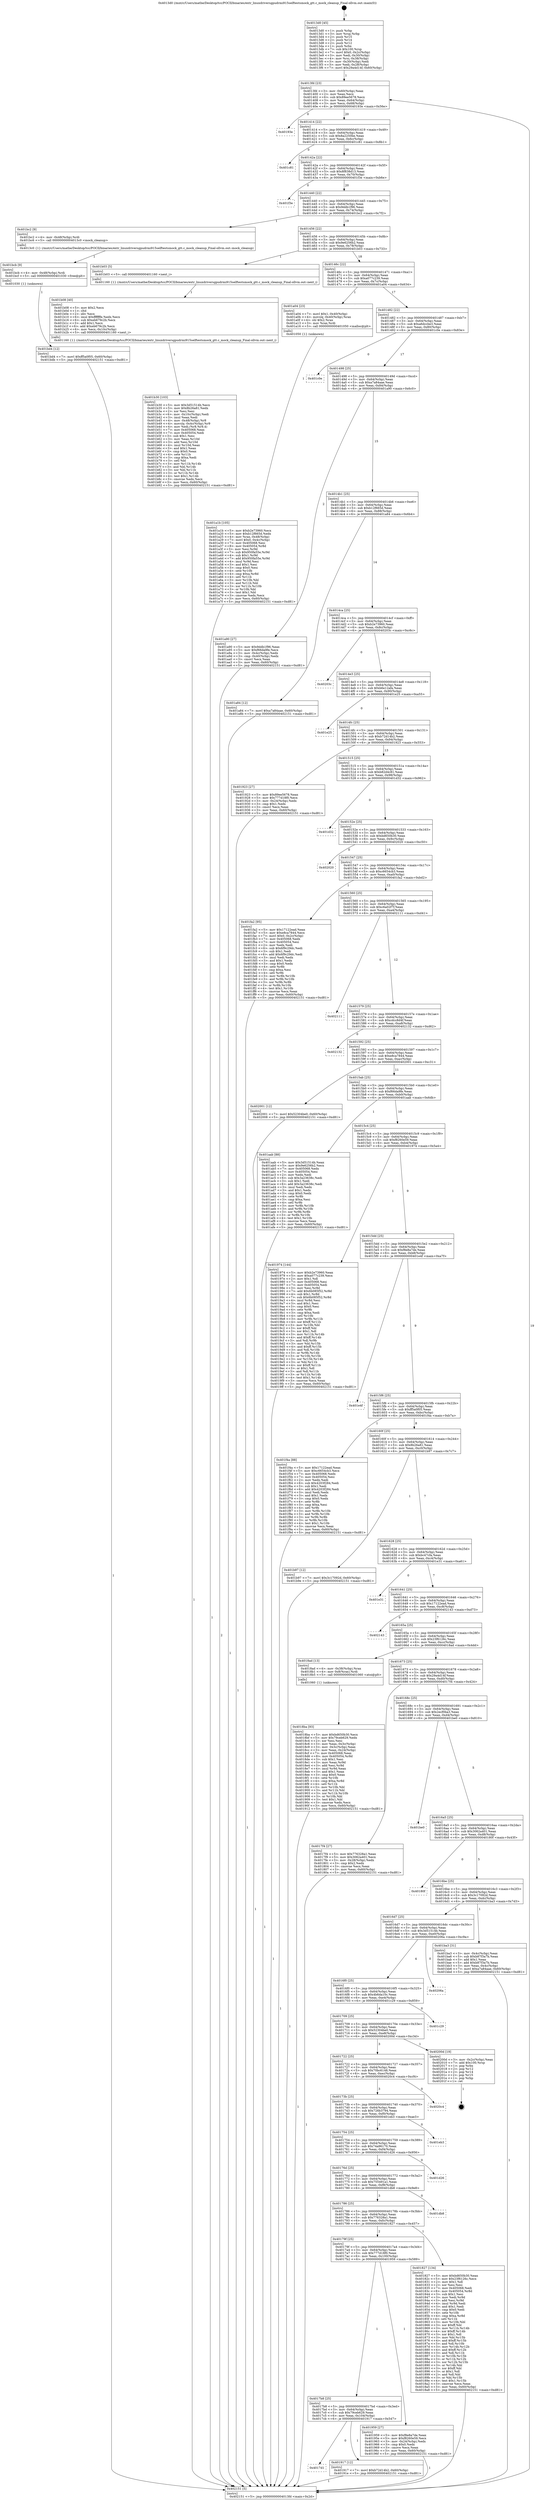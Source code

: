 digraph "0x4013d0" {
  label = "0x4013d0 (/mnt/c/Users/mathe/Desktop/tcc/POCII/binaries/extr_linuxdriversgpudrmi915selftestsmock_gtt.c_mock_cleanup_Final-ollvm.out::main(0))"
  labelloc = "t"
  node[shape=record]

  Entry [label="",width=0.3,height=0.3,shape=circle,fillcolor=black,style=filled]
  "0x4013fd" [label="{
     0x4013fd [23]\l
     | [instrs]\l
     &nbsp;&nbsp;0x4013fd \<+3\>: mov -0x60(%rbp),%eax\l
     &nbsp;&nbsp;0x401400 \<+2\>: mov %eax,%ecx\l
     &nbsp;&nbsp;0x401402 \<+6\>: sub $0x89ee5678,%ecx\l
     &nbsp;&nbsp;0x401408 \<+3\>: mov %eax,-0x64(%rbp)\l
     &nbsp;&nbsp;0x40140b \<+3\>: mov %ecx,-0x68(%rbp)\l
     &nbsp;&nbsp;0x40140e \<+6\>: je 000000000040193e \<main+0x56e\>\l
  }"]
  "0x40193e" [label="{
     0x40193e\l
  }", style=dashed]
  "0x401414" [label="{
     0x401414 [22]\l
     | [instrs]\l
     &nbsp;&nbsp;0x401414 \<+5\>: jmp 0000000000401419 \<main+0x49\>\l
     &nbsp;&nbsp;0x401419 \<+3\>: mov -0x64(%rbp),%eax\l
     &nbsp;&nbsp;0x40141c \<+5\>: sub $0x8a2250be,%eax\l
     &nbsp;&nbsp;0x401421 \<+3\>: mov %eax,-0x6c(%rbp)\l
     &nbsp;&nbsp;0x401424 \<+6\>: je 0000000000401c81 \<main+0x8b1\>\l
  }"]
  Exit [label="",width=0.3,height=0.3,shape=circle,fillcolor=black,style=filled,peripheries=2]
  "0x401c81" [label="{
     0x401c81\l
  }", style=dashed]
  "0x40142a" [label="{
     0x40142a [22]\l
     | [instrs]\l
     &nbsp;&nbsp;0x40142a \<+5\>: jmp 000000000040142f \<main+0x5f\>\l
     &nbsp;&nbsp;0x40142f \<+3\>: mov -0x64(%rbp),%eax\l
     &nbsp;&nbsp;0x401432 \<+5\>: sub $0x8f838d13,%eax\l
     &nbsp;&nbsp;0x401437 \<+3\>: mov %eax,-0x70(%rbp)\l
     &nbsp;&nbsp;0x40143a \<+6\>: je 0000000000401f3e \<main+0xb6e\>\l
  }"]
  "0x401bd4" [label="{
     0x401bd4 [12]\l
     | [instrs]\l
     &nbsp;&nbsp;0x401bd4 \<+7\>: movl $0xff5a0f05,-0x60(%rbp)\l
     &nbsp;&nbsp;0x401bdb \<+5\>: jmp 0000000000402151 \<main+0xd81\>\l
  }"]
  "0x401f3e" [label="{
     0x401f3e\l
  }", style=dashed]
  "0x401440" [label="{
     0x401440 [22]\l
     | [instrs]\l
     &nbsp;&nbsp;0x401440 \<+5\>: jmp 0000000000401445 \<main+0x75\>\l
     &nbsp;&nbsp;0x401445 \<+3\>: mov -0x64(%rbp),%eax\l
     &nbsp;&nbsp;0x401448 \<+5\>: sub $0x9ddb1f96,%eax\l
     &nbsp;&nbsp;0x40144d \<+3\>: mov %eax,-0x74(%rbp)\l
     &nbsp;&nbsp;0x401450 \<+6\>: je 0000000000401bc2 \<main+0x7f2\>\l
  }"]
  "0x401bcb" [label="{
     0x401bcb [9]\l
     | [instrs]\l
     &nbsp;&nbsp;0x401bcb \<+4\>: mov -0x48(%rbp),%rdi\l
     &nbsp;&nbsp;0x401bcf \<+5\>: call 0000000000401030 \<free@plt\>\l
     | [calls]\l
     &nbsp;&nbsp;0x401030 \{1\} (unknown)\l
  }"]
  "0x401bc2" [label="{
     0x401bc2 [9]\l
     | [instrs]\l
     &nbsp;&nbsp;0x401bc2 \<+4\>: mov -0x48(%rbp),%rdi\l
     &nbsp;&nbsp;0x401bc6 \<+5\>: call 00000000004013c0 \<mock_cleanup\>\l
     | [calls]\l
     &nbsp;&nbsp;0x4013c0 \{1\} (/mnt/c/Users/mathe/Desktop/tcc/POCII/binaries/extr_linuxdriversgpudrmi915selftestsmock_gtt.c_mock_cleanup_Final-ollvm.out::mock_cleanup)\l
  }"]
  "0x401456" [label="{
     0x401456 [22]\l
     | [instrs]\l
     &nbsp;&nbsp;0x401456 \<+5\>: jmp 000000000040145b \<main+0x8b\>\l
     &nbsp;&nbsp;0x40145b \<+3\>: mov -0x64(%rbp),%eax\l
     &nbsp;&nbsp;0x40145e \<+5\>: sub $0x9e6256b2,%eax\l
     &nbsp;&nbsp;0x401463 \<+3\>: mov %eax,-0x78(%rbp)\l
     &nbsp;&nbsp;0x401466 \<+6\>: je 0000000000401b03 \<main+0x733\>\l
  }"]
  "0x401b30" [label="{
     0x401b30 [103]\l
     | [instrs]\l
     &nbsp;&nbsp;0x401b30 \<+5\>: mov $0x3d51514b,%ecx\l
     &nbsp;&nbsp;0x401b35 \<+5\>: mov $0x8b26a81,%edx\l
     &nbsp;&nbsp;0x401b3a \<+2\>: xor %esi,%esi\l
     &nbsp;&nbsp;0x401b3c \<+6\>: mov -0x10c(%rbp),%edi\l
     &nbsp;&nbsp;0x401b42 \<+3\>: imul %eax,%edi\l
     &nbsp;&nbsp;0x401b45 \<+4\>: mov -0x48(%rbp),%r8\l
     &nbsp;&nbsp;0x401b49 \<+4\>: movslq -0x4c(%rbp),%r9\l
     &nbsp;&nbsp;0x401b4d \<+4\>: mov %edi,(%r8,%r9,4)\l
     &nbsp;&nbsp;0x401b51 \<+7\>: mov 0x405068,%eax\l
     &nbsp;&nbsp;0x401b58 \<+7\>: mov 0x405054,%edi\l
     &nbsp;&nbsp;0x401b5f \<+3\>: sub $0x1,%esi\l
     &nbsp;&nbsp;0x401b62 \<+3\>: mov %eax,%r10d\l
     &nbsp;&nbsp;0x401b65 \<+3\>: add %esi,%r10d\l
     &nbsp;&nbsp;0x401b68 \<+4\>: imul %r10d,%eax\l
     &nbsp;&nbsp;0x401b6c \<+3\>: and $0x1,%eax\l
     &nbsp;&nbsp;0x401b6f \<+3\>: cmp $0x0,%eax\l
     &nbsp;&nbsp;0x401b72 \<+4\>: sete %r11b\l
     &nbsp;&nbsp;0x401b76 \<+3\>: cmp $0xa,%edi\l
     &nbsp;&nbsp;0x401b79 \<+3\>: setl %bl\l
     &nbsp;&nbsp;0x401b7c \<+3\>: mov %r11b,%r14b\l
     &nbsp;&nbsp;0x401b7f \<+3\>: and %bl,%r14b\l
     &nbsp;&nbsp;0x401b82 \<+3\>: xor %bl,%r11b\l
     &nbsp;&nbsp;0x401b85 \<+3\>: or %r11b,%r14b\l
     &nbsp;&nbsp;0x401b88 \<+4\>: test $0x1,%r14b\l
     &nbsp;&nbsp;0x401b8c \<+3\>: cmovne %edx,%ecx\l
     &nbsp;&nbsp;0x401b8f \<+3\>: mov %ecx,-0x60(%rbp)\l
     &nbsp;&nbsp;0x401b92 \<+5\>: jmp 0000000000402151 \<main+0xd81\>\l
  }"]
  "0x401b03" [label="{
     0x401b03 [5]\l
     | [instrs]\l
     &nbsp;&nbsp;0x401b03 \<+5\>: call 0000000000401160 \<next_i\>\l
     | [calls]\l
     &nbsp;&nbsp;0x401160 \{1\} (/mnt/c/Users/mathe/Desktop/tcc/POCII/binaries/extr_linuxdriversgpudrmi915selftestsmock_gtt.c_mock_cleanup_Final-ollvm.out::next_i)\l
  }"]
  "0x40146c" [label="{
     0x40146c [22]\l
     | [instrs]\l
     &nbsp;&nbsp;0x40146c \<+5\>: jmp 0000000000401471 \<main+0xa1\>\l
     &nbsp;&nbsp;0x401471 \<+3\>: mov -0x64(%rbp),%eax\l
     &nbsp;&nbsp;0x401474 \<+5\>: sub $0xa077c239,%eax\l
     &nbsp;&nbsp;0x401479 \<+3\>: mov %eax,-0x7c(%rbp)\l
     &nbsp;&nbsp;0x40147c \<+6\>: je 0000000000401a04 \<main+0x634\>\l
  }"]
  "0x401b08" [label="{
     0x401b08 [40]\l
     | [instrs]\l
     &nbsp;&nbsp;0x401b08 \<+5\>: mov $0x2,%ecx\l
     &nbsp;&nbsp;0x401b0d \<+1\>: cltd\l
     &nbsp;&nbsp;0x401b0e \<+2\>: idiv %ecx\l
     &nbsp;&nbsp;0x401b10 \<+6\>: imul $0xfffffffe,%edx,%ecx\l
     &nbsp;&nbsp;0x401b16 \<+6\>: sub $0xeb679c2b,%ecx\l
     &nbsp;&nbsp;0x401b1c \<+3\>: add $0x1,%ecx\l
     &nbsp;&nbsp;0x401b1f \<+6\>: add $0xeb679c2b,%ecx\l
     &nbsp;&nbsp;0x401b25 \<+6\>: mov %ecx,-0x10c(%rbp)\l
     &nbsp;&nbsp;0x401b2b \<+5\>: call 0000000000401160 \<next_i\>\l
     | [calls]\l
     &nbsp;&nbsp;0x401160 \{1\} (/mnt/c/Users/mathe/Desktop/tcc/POCII/binaries/extr_linuxdriversgpudrmi915selftestsmock_gtt.c_mock_cleanup_Final-ollvm.out::next_i)\l
  }"]
  "0x401a04" [label="{
     0x401a04 [23]\l
     | [instrs]\l
     &nbsp;&nbsp;0x401a04 \<+7\>: movl $0x1,-0x40(%rbp)\l
     &nbsp;&nbsp;0x401a0b \<+4\>: movslq -0x40(%rbp),%rax\l
     &nbsp;&nbsp;0x401a0f \<+4\>: shl $0x2,%rax\l
     &nbsp;&nbsp;0x401a13 \<+3\>: mov %rax,%rdi\l
     &nbsp;&nbsp;0x401a16 \<+5\>: call 0000000000401050 \<malloc@plt\>\l
     | [calls]\l
     &nbsp;&nbsp;0x401050 \{1\} (unknown)\l
  }"]
  "0x401482" [label="{
     0x401482 [22]\l
     | [instrs]\l
     &nbsp;&nbsp;0x401482 \<+5\>: jmp 0000000000401487 \<main+0xb7\>\l
     &nbsp;&nbsp;0x401487 \<+3\>: mov -0x64(%rbp),%eax\l
     &nbsp;&nbsp;0x40148a \<+5\>: sub $0xa6dccbe3,%eax\l
     &nbsp;&nbsp;0x40148f \<+3\>: mov %eax,-0x80(%rbp)\l
     &nbsp;&nbsp;0x401492 \<+6\>: je 0000000000401c0e \<main+0x83e\>\l
  }"]
  "0x401a1b" [label="{
     0x401a1b [105]\l
     | [instrs]\l
     &nbsp;&nbsp;0x401a1b \<+5\>: mov $0xb2e73960,%ecx\l
     &nbsp;&nbsp;0x401a20 \<+5\>: mov $0xb12f665d,%edx\l
     &nbsp;&nbsp;0x401a25 \<+4\>: mov %rax,-0x48(%rbp)\l
     &nbsp;&nbsp;0x401a29 \<+7\>: movl $0x0,-0x4c(%rbp)\l
     &nbsp;&nbsp;0x401a30 \<+7\>: mov 0x405068,%esi\l
     &nbsp;&nbsp;0x401a37 \<+8\>: mov 0x405054,%r8d\l
     &nbsp;&nbsp;0x401a3f \<+3\>: mov %esi,%r9d\l
     &nbsp;&nbsp;0x401a42 \<+7\>: sub $0x950fa55e,%r9d\l
     &nbsp;&nbsp;0x401a49 \<+4\>: sub $0x1,%r9d\l
     &nbsp;&nbsp;0x401a4d \<+7\>: add $0x950fa55e,%r9d\l
     &nbsp;&nbsp;0x401a54 \<+4\>: imul %r9d,%esi\l
     &nbsp;&nbsp;0x401a58 \<+3\>: and $0x1,%esi\l
     &nbsp;&nbsp;0x401a5b \<+3\>: cmp $0x0,%esi\l
     &nbsp;&nbsp;0x401a5e \<+4\>: sete %r10b\l
     &nbsp;&nbsp;0x401a62 \<+4\>: cmp $0xa,%r8d\l
     &nbsp;&nbsp;0x401a66 \<+4\>: setl %r11b\l
     &nbsp;&nbsp;0x401a6a \<+3\>: mov %r10b,%bl\l
     &nbsp;&nbsp;0x401a6d \<+3\>: and %r11b,%bl\l
     &nbsp;&nbsp;0x401a70 \<+3\>: xor %r11b,%r10b\l
     &nbsp;&nbsp;0x401a73 \<+3\>: or %r10b,%bl\l
     &nbsp;&nbsp;0x401a76 \<+3\>: test $0x1,%bl\l
     &nbsp;&nbsp;0x401a79 \<+3\>: cmovne %edx,%ecx\l
     &nbsp;&nbsp;0x401a7c \<+3\>: mov %ecx,-0x60(%rbp)\l
     &nbsp;&nbsp;0x401a7f \<+5\>: jmp 0000000000402151 \<main+0xd81\>\l
  }"]
  "0x401c0e" [label="{
     0x401c0e\l
  }", style=dashed]
  "0x401498" [label="{
     0x401498 [25]\l
     | [instrs]\l
     &nbsp;&nbsp;0x401498 \<+5\>: jmp 000000000040149d \<main+0xcd\>\l
     &nbsp;&nbsp;0x40149d \<+3\>: mov -0x64(%rbp),%eax\l
     &nbsp;&nbsp;0x4014a0 \<+5\>: sub $0xa7a84aae,%eax\l
     &nbsp;&nbsp;0x4014a5 \<+6\>: mov %eax,-0x84(%rbp)\l
     &nbsp;&nbsp;0x4014ab \<+6\>: je 0000000000401a90 \<main+0x6c0\>\l
  }"]
  "0x4017d1" [label="{
     0x4017d1\l
  }", style=dashed]
  "0x401a90" [label="{
     0x401a90 [27]\l
     | [instrs]\l
     &nbsp;&nbsp;0x401a90 \<+5\>: mov $0x9ddb1f96,%eax\l
     &nbsp;&nbsp;0x401a95 \<+5\>: mov $0xf66da9fe,%ecx\l
     &nbsp;&nbsp;0x401a9a \<+3\>: mov -0x4c(%rbp),%edx\l
     &nbsp;&nbsp;0x401a9d \<+3\>: cmp -0x40(%rbp),%edx\l
     &nbsp;&nbsp;0x401aa0 \<+3\>: cmovl %ecx,%eax\l
     &nbsp;&nbsp;0x401aa3 \<+3\>: mov %eax,-0x60(%rbp)\l
     &nbsp;&nbsp;0x401aa6 \<+5\>: jmp 0000000000402151 \<main+0xd81\>\l
  }"]
  "0x4014b1" [label="{
     0x4014b1 [25]\l
     | [instrs]\l
     &nbsp;&nbsp;0x4014b1 \<+5\>: jmp 00000000004014b6 \<main+0xe6\>\l
     &nbsp;&nbsp;0x4014b6 \<+3\>: mov -0x64(%rbp),%eax\l
     &nbsp;&nbsp;0x4014b9 \<+5\>: sub $0xb12f665d,%eax\l
     &nbsp;&nbsp;0x4014be \<+6\>: mov %eax,-0x88(%rbp)\l
     &nbsp;&nbsp;0x4014c4 \<+6\>: je 0000000000401a84 \<main+0x6b4\>\l
  }"]
  "0x401917" [label="{
     0x401917 [12]\l
     | [instrs]\l
     &nbsp;&nbsp;0x401917 \<+7\>: movl $0xb72d14b2,-0x60(%rbp)\l
     &nbsp;&nbsp;0x40191e \<+5\>: jmp 0000000000402151 \<main+0xd81\>\l
  }"]
  "0x401a84" [label="{
     0x401a84 [12]\l
     | [instrs]\l
     &nbsp;&nbsp;0x401a84 \<+7\>: movl $0xa7a84aae,-0x60(%rbp)\l
     &nbsp;&nbsp;0x401a8b \<+5\>: jmp 0000000000402151 \<main+0xd81\>\l
  }"]
  "0x4014ca" [label="{
     0x4014ca [25]\l
     | [instrs]\l
     &nbsp;&nbsp;0x4014ca \<+5\>: jmp 00000000004014cf \<main+0xff\>\l
     &nbsp;&nbsp;0x4014cf \<+3\>: mov -0x64(%rbp),%eax\l
     &nbsp;&nbsp;0x4014d2 \<+5\>: sub $0xb2e73960,%eax\l
     &nbsp;&nbsp;0x4014d7 \<+6\>: mov %eax,-0x8c(%rbp)\l
     &nbsp;&nbsp;0x4014dd \<+6\>: je 000000000040203c \<main+0xc6c\>\l
  }"]
  "0x4017b8" [label="{
     0x4017b8 [25]\l
     | [instrs]\l
     &nbsp;&nbsp;0x4017b8 \<+5\>: jmp 00000000004017bd \<main+0x3ed\>\l
     &nbsp;&nbsp;0x4017bd \<+3\>: mov -0x64(%rbp),%eax\l
     &nbsp;&nbsp;0x4017c0 \<+5\>: sub $0x79ceb629,%eax\l
     &nbsp;&nbsp;0x4017c5 \<+6\>: mov %eax,-0x104(%rbp)\l
     &nbsp;&nbsp;0x4017cb \<+6\>: je 0000000000401917 \<main+0x547\>\l
  }"]
  "0x40203c" [label="{
     0x40203c\l
  }", style=dashed]
  "0x4014e3" [label="{
     0x4014e3 [25]\l
     | [instrs]\l
     &nbsp;&nbsp;0x4014e3 \<+5\>: jmp 00000000004014e8 \<main+0x118\>\l
     &nbsp;&nbsp;0x4014e8 \<+3\>: mov -0x64(%rbp),%eax\l
     &nbsp;&nbsp;0x4014eb \<+5\>: sub $0xb6e12afa,%eax\l
     &nbsp;&nbsp;0x4014f0 \<+6\>: mov %eax,-0x90(%rbp)\l
     &nbsp;&nbsp;0x4014f6 \<+6\>: je 0000000000401e25 \<main+0xa55\>\l
  }"]
  "0x401959" [label="{
     0x401959 [27]\l
     | [instrs]\l
     &nbsp;&nbsp;0x401959 \<+5\>: mov $0xf8e8a7de,%eax\l
     &nbsp;&nbsp;0x40195e \<+5\>: mov $0xf8260e59,%ecx\l
     &nbsp;&nbsp;0x401963 \<+3\>: mov -0x24(%rbp),%edx\l
     &nbsp;&nbsp;0x401966 \<+3\>: cmp $0x0,%edx\l
     &nbsp;&nbsp;0x401969 \<+3\>: cmove %ecx,%eax\l
     &nbsp;&nbsp;0x40196c \<+3\>: mov %eax,-0x60(%rbp)\l
     &nbsp;&nbsp;0x40196f \<+5\>: jmp 0000000000402151 \<main+0xd81\>\l
  }"]
  "0x401e25" [label="{
     0x401e25\l
  }", style=dashed]
  "0x4014fc" [label="{
     0x4014fc [25]\l
     | [instrs]\l
     &nbsp;&nbsp;0x4014fc \<+5\>: jmp 0000000000401501 \<main+0x131\>\l
     &nbsp;&nbsp;0x401501 \<+3\>: mov -0x64(%rbp),%eax\l
     &nbsp;&nbsp;0x401504 \<+5\>: sub $0xb72d14b2,%eax\l
     &nbsp;&nbsp;0x401509 \<+6\>: mov %eax,-0x94(%rbp)\l
     &nbsp;&nbsp;0x40150f \<+6\>: je 0000000000401923 \<main+0x553\>\l
  }"]
  "0x4018ba" [label="{
     0x4018ba [93]\l
     | [instrs]\l
     &nbsp;&nbsp;0x4018ba \<+5\>: mov $0xbd650b30,%ecx\l
     &nbsp;&nbsp;0x4018bf \<+5\>: mov $0x79ceb629,%edx\l
     &nbsp;&nbsp;0x4018c4 \<+2\>: xor %esi,%esi\l
     &nbsp;&nbsp;0x4018c6 \<+3\>: mov %eax,-0x3c(%rbp)\l
     &nbsp;&nbsp;0x4018c9 \<+3\>: mov -0x3c(%rbp),%eax\l
     &nbsp;&nbsp;0x4018cc \<+3\>: mov %eax,-0x24(%rbp)\l
     &nbsp;&nbsp;0x4018cf \<+7\>: mov 0x405068,%eax\l
     &nbsp;&nbsp;0x4018d6 \<+8\>: mov 0x405054,%r8d\l
     &nbsp;&nbsp;0x4018de \<+3\>: sub $0x1,%esi\l
     &nbsp;&nbsp;0x4018e1 \<+3\>: mov %eax,%r9d\l
     &nbsp;&nbsp;0x4018e4 \<+3\>: add %esi,%r9d\l
     &nbsp;&nbsp;0x4018e7 \<+4\>: imul %r9d,%eax\l
     &nbsp;&nbsp;0x4018eb \<+3\>: and $0x1,%eax\l
     &nbsp;&nbsp;0x4018ee \<+3\>: cmp $0x0,%eax\l
     &nbsp;&nbsp;0x4018f1 \<+4\>: sete %r10b\l
     &nbsp;&nbsp;0x4018f5 \<+4\>: cmp $0xa,%r8d\l
     &nbsp;&nbsp;0x4018f9 \<+4\>: setl %r11b\l
     &nbsp;&nbsp;0x4018fd \<+3\>: mov %r10b,%bl\l
     &nbsp;&nbsp;0x401900 \<+3\>: and %r11b,%bl\l
     &nbsp;&nbsp;0x401903 \<+3\>: xor %r11b,%r10b\l
     &nbsp;&nbsp;0x401906 \<+3\>: or %r10b,%bl\l
     &nbsp;&nbsp;0x401909 \<+3\>: test $0x1,%bl\l
     &nbsp;&nbsp;0x40190c \<+3\>: cmovne %edx,%ecx\l
     &nbsp;&nbsp;0x40190f \<+3\>: mov %ecx,-0x60(%rbp)\l
     &nbsp;&nbsp;0x401912 \<+5\>: jmp 0000000000402151 \<main+0xd81\>\l
  }"]
  "0x401923" [label="{
     0x401923 [27]\l
     | [instrs]\l
     &nbsp;&nbsp;0x401923 \<+5\>: mov $0x89ee5678,%eax\l
     &nbsp;&nbsp;0x401928 \<+5\>: mov $0x777d18f0,%ecx\l
     &nbsp;&nbsp;0x40192d \<+3\>: mov -0x24(%rbp),%edx\l
     &nbsp;&nbsp;0x401930 \<+3\>: cmp $0x1,%edx\l
     &nbsp;&nbsp;0x401933 \<+3\>: cmovl %ecx,%eax\l
     &nbsp;&nbsp;0x401936 \<+3\>: mov %eax,-0x60(%rbp)\l
     &nbsp;&nbsp;0x401939 \<+5\>: jmp 0000000000402151 \<main+0xd81\>\l
  }"]
  "0x401515" [label="{
     0x401515 [25]\l
     | [instrs]\l
     &nbsp;&nbsp;0x401515 \<+5\>: jmp 000000000040151a \<main+0x14a\>\l
     &nbsp;&nbsp;0x40151a \<+3\>: mov -0x64(%rbp),%eax\l
     &nbsp;&nbsp;0x40151d \<+5\>: sub $0xb82d4c81,%eax\l
     &nbsp;&nbsp;0x401522 \<+6\>: mov %eax,-0x98(%rbp)\l
     &nbsp;&nbsp;0x401528 \<+6\>: je 0000000000401d32 \<main+0x962\>\l
  }"]
  "0x40179f" [label="{
     0x40179f [25]\l
     | [instrs]\l
     &nbsp;&nbsp;0x40179f \<+5\>: jmp 00000000004017a4 \<main+0x3d4\>\l
     &nbsp;&nbsp;0x4017a4 \<+3\>: mov -0x64(%rbp),%eax\l
     &nbsp;&nbsp;0x4017a7 \<+5\>: sub $0x777d18f0,%eax\l
     &nbsp;&nbsp;0x4017ac \<+6\>: mov %eax,-0x100(%rbp)\l
     &nbsp;&nbsp;0x4017b2 \<+6\>: je 0000000000401959 \<main+0x589\>\l
  }"]
  "0x401d32" [label="{
     0x401d32\l
  }", style=dashed]
  "0x40152e" [label="{
     0x40152e [25]\l
     | [instrs]\l
     &nbsp;&nbsp;0x40152e \<+5\>: jmp 0000000000401533 \<main+0x163\>\l
     &nbsp;&nbsp;0x401533 \<+3\>: mov -0x64(%rbp),%eax\l
     &nbsp;&nbsp;0x401536 \<+5\>: sub $0xbd650b30,%eax\l
     &nbsp;&nbsp;0x40153b \<+6\>: mov %eax,-0x9c(%rbp)\l
     &nbsp;&nbsp;0x401541 \<+6\>: je 0000000000402020 \<main+0xc50\>\l
  }"]
  "0x401827" [label="{
     0x401827 [134]\l
     | [instrs]\l
     &nbsp;&nbsp;0x401827 \<+5\>: mov $0xbd650b30,%eax\l
     &nbsp;&nbsp;0x40182c \<+5\>: mov $0x23f6126c,%ecx\l
     &nbsp;&nbsp;0x401831 \<+2\>: mov $0x1,%dl\l
     &nbsp;&nbsp;0x401833 \<+2\>: xor %esi,%esi\l
     &nbsp;&nbsp;0x401835 \<+7\>: mov 0x405068,%edi\l
     &nbsp;&nbsp;0x40183c \<+8\>: mov 0x405054,%r8d\l
     &nbsp;&nbsp;0x401844 \<+3\>: sub $0x1,%esi\l
     &nbsp;&nbsp;0x401847 \<+3\>: mov %edi,%r9d\l
     &nbsp;&nbsp;0x40184a \<+3\>: add %esi,%r9d\l
     &nbsp;&nbsp;0x40184d \<+4\>: imul %r9d,%edi\l
     &nbsp;&nbsp;0x401851 \<+3\>: and $0x1,%edi\l
     &nbsp;&nbsp;0x401854 \<+3\>: cmp $0x0,%edi\l
     &nbsp;&nbsp;0x401857 \<+4\>: sete %r10b\l
     &nbsp;&nbsp;0x40185b \<+4\>: cmp $0xa,%r8d\l
     &nbsp;&nbsp;0x40185f \<+4\>: setl %r11b\l
     &nbsp;&nbsp;0x401863 \<+3\>: mov %r10b,%bl\l
     &nbsp;&nbsp;0x401866 \<+3\>: xor $0xff,%bl\l
     &nbsp;&nbsp;0x401869 \<+3\>: mov %r11b,%r14b\l
     &nbsp;&nbsp;0x40186c \<+4\>: xor $0xff,%r14b\l
     &nbsp;&nbsp;0x401870 \<+3\>: xor $0x1,%dl\l
     &nbsp;&nbsp;0x401873 \<+3\>: mov %bl,%r15b\l
     &nbsp;&nbsp;0x401876 \<+4\>: and $0xff,%r15b\l
     &nbsp;&nbsp;0x40187a \<+3\>: and %dl,%r10b\l
     &nbsp;&nbsp;0x40187d \<+3\>: mov %r14b,%r12b\l
     &nbsp;&nbsp;0x401880 \<+4\>: and $0xff,%r12b\l
     &nbsp;&nbsp;0x401884 \<+3\>: and %dl,%r11b\l
     &nbsp;&nbsp;0x401887 \<+3\>: or %r10b,%r15b\l
     &nbsp;&nbsp;0x40188a \<+3\>: or %r11b,%r12b\l
     &nbsp;&nbsp;0x40188d \<+3\>: xor %r12b,%r15b\l
     &nbsp;&nbsp;0x401890 \<+3\>: or %r14b,%bl\l
     &nbsp;&nbsp;0x401893 \<+3\>: xor $0xff,%bl\l
     &nbsp;&nbsp;0x401896 \<+3\>: or $0x1,%dl\l
     &nbsp;&nbsp;0x401899 \<+2\>: and %dl,%bl\l
     &nbsp;&nbsp;0x40189b \<+3\>: or %bl,%r15b\l
     &nbsp;&nbsp;0x40189e \<+4\>: test $0x1,%r15b\l
     &nbsp;&nbsp;0x4018a2 \<+3\>: cmovne %ecx,%eax\l
     &nbsp;&nbsp;0x4018a5 \<+3\>: mov %eax,-0x60(%rbp)\l
     &nbsp;&nbsp;0x4018a8 \<+5\>: jmp 0000000000402151 \<main+0xd81\>\l
  }"]
  "0x402020" [label="{
     0x402020\l
  }", style=dashed]
  "0x401547" [label="{
     0x401547 [25]\l
     | [instrs]\l
     &nbsp;&nbsp;0x401547 \<+5\>: jmp 000000000040154c \<main+0x17c\>\l
     &nbsp;&nbsp;0x40154c \<+3\>: mov -0x64(%rbp),%eax\l
     &nbsp;&nbsp;0x40154f \<+5\>: sub $0xc6654cb3,%eax\l
     &nbsp;&nbsp;0x401554 \<+6\>: mov %eax,-0xa0(%rbp)\l
     &nbsp;&nbsp;0x40155a \<+6\>: je 0000000000401fa2 \<main+0xbd2\>\l
  }"]
  "0x401786" [label="{
     0x401786 [25]\l
     | [instrs]\l
     &nbsp;&nbsp;0x401786 \<+5\>: jmp 000000000040178b \<main+0x3bb\>\l
     &nbsp;&nbsp;0x40178b \<+3\>: mov -0x64(%rbp),%eax\l
     &nbsp;&nbsp;0x40178e \<+5\>: sub $0x776328a1,%eax\l
     &nbsp;&nbsp;0x401793 \<+6\>: mov %eax,-0xfc(%rbp)\l
     &nbsp;&nbsp;0x401799 \<+6\>: je 0000000000401827 \<main+0x457\>\l
  }"]
  "0x401fa2" [label="{
     0x401fa2 [95]\l
     | [instrs]\l
     &nbsp;&nbsp;0x401fa2 \<+5\>: mov $0x17122ead,%eax\l
     &nbsp;&nbsp;0x401fa7 \<+5\>: mov $0xe8ca7844,%ecx\l
     &nbsp;&nbsp;0x401fac \<+7\>: movl $0x0,-0x2c(%rbp)\l
     &nbsp;&nbsp;0x401fb3 \<+7\>: mov 0x405068,%edx\l
     &nbsp;&nbsp;0x401fba \<+7\>: mov 0x405054,%esi\l
     &nbsp;&nbsp;0x401fc1 \<+2\>: mov %edx,%edi\l
     &nbsp;&nbsp;0x401fc3 \<+6\>: sub $0x6f9c29dc,%edi\l
     &nbsp;&nbsp;0x401fc9 \<+3\>: sub $0x1,%edi\l
     &nbsp;&nbsp;0x401fcc \<+6\>: add $0x6f9c29dc,%edi\l
     &nbsp;&nbsp;0x401fd2 \<+3\>: imul %edi,%edx\l
     &nbsp;&nbsp;0x401fd5 \<+3\>: and $0x1,%edx\l
     &nbsp;&nbsp;0x401fd8 \<+3\>: cmp $0x0,%edx\l
     &nbsp;&nbsp;0x401fdb \<+4\>: sete %r8b\l
     &nbsp;&nbsp;0x401fdf \<+3\>: cmp $0xa,%esi\l
     &nbsp;&nbsp;0x401fe2 \<+4\>: setl %r9b\l
     &nbsp;&nbsp;0x401fe6 \<+3\>: mov %r8b,%r10b\l
     &nbsp;&nbsp;0x401fe9 \<+3\>: and %r9b,%r10b\l
     &nbsp;&nbsp;0x401fec \<+3\>: xor %r9b,%r8b\l
     &nbsp;&nbsp;0x401fef \<+3\>: or %r8b,%r10b\l
     &nbsp;&nbsp;0x401ff2 \<+4\>: test $0x1,%r10b\l
     &nbsp;&nbsp;0x401ff6 \<+3\>: cmovne %ecx,%eax\l
     &nbsp;&nbsp;0x401ff9 \<+3\>: mov %eax,-0x60(%rbp)\l
     &nbsp;&nbsp;0x401ffc \<+5\>: jmp 0000000000402151 \<main+0xd81\>\l
  }"]
  "0x401560" [label="{
     0x401560 [25]\l
     | [instrs]\l
     &nbsp;&nbsp;0x401560 \<+5\>: jmp 0000000000401565 \<main+0x195\>\l
     &nbsp;&nbsp;0x401565 \<+3\>: mov -0x64(%rbp),%eax\l
     &nbsp;&nbsp;0x401568 \<+5\>: sub $0xc6a02f7f,%eax\l
     &nbsp;&nbsp;0x40156d \<+6\>: mov %eax,-0xa4(%rbp)\l
     &nbsp;&nbsp;0x401573 \<+6\>: je 0000000000402111 \<main+0xd41\>\l
  }"]
  "0x401db8" [label="{
     0x401db8\l
  }", style=dashed]
  "0x402111" [label="{
     0x402111\l
  }", style=dashed]
  "0x401579" [label="{
     0x401579 [25]\l
     | [instrs]\l
     &nbsp;&nbsp;0x401579 \<+5\>: jmp 000000000040157e \<main+0x1ae\>\l
     &nbsp;&nbsp;0x40157e \<+3\>: mov -0x64(%rbp),%eax\l
     &nbsp;&nbsp;0x401581 \<+5\>: sub $0xcdcc8d4f,%eax\l
     &nbsp;&nbsp;0x401586 \<+6\>: mov %eax,-0xa8(%rbp)\l
     &nbsp;&nbsp;0x40158c \<+6\>: je 0000000000402132 \<main+0xd62\>\l
  }"]
  "0x40176d" [label="{
     0x40176d [25]\l
     | [instrs]\l
     &nbsp;&nbsp;0x40176d \<+5\>: jmp 0000000000401772 \<main+0x3a2\>\l
     &nbsp;&nbsp;0x401772 \<+3\>: mov -0x64(%rbp),%eax\l
     &nbsp;&nbsp;0x401775 \<+5\>: sub $0x755491a1,%eax\l
     &nbsp;&nbsp;0x40177a \<+6\>: mov %eax,-0xf8(%rbp)\l
     &nbsp;&nbsp;0x401780 \<+6\>: je 0000000000401db8 \<main+0x9e8\>\l
  }"]
  "0x402132" [label="{
     0x402132\l
  }", style=dashed]
  "0x401592" [label="{
     0x401592 [25]\l
     | [instrs]\l
     &nbsp;&nbsp;0x401592 \<+5\>: jmp 0000000000401597 \<main+0x1c7\>\l
     &nbsp;&nbsp;0x401597 \<+3\>: mov -0x64(%rbp),%eax\l
     &nbsp;&nbsp;0x40159a \<+5\>: sub $0xe8ca7844,%eax\l
     &nbsp;&nbsp;0x40159f \<+6\>: mov %eax,-0xac(%rbp)\l
     &nbsp;&nbsp;0x4015a5 \<+6\>: je 0000000000402001 \<main+0xc31\>\l
  }"]
  "0x401d26" [label="{
     0x401d26\l
  }", style=dashed]
  "0x402001" [label="{
     0x402001 [12]\l
     | [instrs]\l
     &nbsp;&nbsp;0x402001 \<+7\>: movl $0x52304be0,-0x60(%rbp)\l
     &nbsp;&nbsp;0x402008 \<+5\>: jmp 0000000000402151 \<main+0xd81\>\l
  }"]
  "0x4015ab" [label="{
     0x4015ab [25]\l
     | [instrs]\l
     &nbsp;&nbsp;0x4015ab \<+5\>: jmp 00000000004015b0 \<main+0x1e0\>\l
     &nbsp;&nbsp;0x4015b0 \<+3\>: mov -0x64(%rbp),%eax\l
     &nbsp;&nbsp;0x4015b3 \<+5\>: sub $0xf66da9fe,%eax\l
     &nbsp;&nbsp;0x4015b8 \<+6\>: mov %eax,-0xb0(%rbp)\l
     &nbsp;&nbsp;0x4015be \<+6\>: je 0000000000401aab \<main+0x6db\>\l
  }"]
  "0x401754" [label="{
     0x401754 [25]\l
     | [instrs]\l
     &nbsp;&nbsp;0x401754 \<+5\>: jmp 0000000000401759 \<main+0x389\>\l
     &nbsp;&nbsp;0x401759 \<+3\>: mov -0x64(%rbp),%eax\l
     &nbsp;&nbsp;0x40175c \<+5\>: sub $0x74a96170,%eax\l
     &nbsp;&nbsp;0x401761 \<+6\>: mov %eax,-0xf4(%rbp)\l
     &nbsp;&nbsp;0x401767 \<+6\>: je 0000000000401d26 \<main+0x956\>\l
  }"]
  "0x401aab" [label="{
     0x401aab [88]\l
     | [instrs]\l
     &nbsp;&nbsp;0x401aab \<+5\>: mov $0x3d51514b,%eax\l
     &nbsp;&nbsp;0x401ab0 \<+5\>: mov $0x9e6256b2,%ecx\l
     &nbsp;&nbsp;0x401ab5 \<+7\>: mov 0x405068,%edx\l
     &nbsp;&nbsp;0x401abc \<+7\>: mov 0x405054,%esi\l
     &nbsp;&nbsp;0x401ac3 \<+2\>: mov %edx,%edi\l
     &nbsp;&nbsp;0x401ac5 \<+6\>: sub $0x3a23638c,%edi\l
     &nbsp;&nbsp;0x401acb \<+3\>: sub $0x1,%edi\l
     &nbsp;&nbsp;0x401ace \<+6\>: add $0x3a23638c,%edi\l
     &nbsp;&nbsp;0x401ad4 \<+3\>: imul %edi,%edx\l
     &nbsp;&nbsp;0x401ad7 \<+3\>: and $0x1,%edx\l
     &nbsp;&nbsp;0x401ada \<+3\>: cmp $0x0,%edx\l
     &nbsp;&nbsp;0x401add \<+4\>: sete %r8b\l
     &nbsp;&nbsp;0x401ae1 \<+3\>: cmp $0xa,%esi\l
     &nbsp;&nbsp;0x401ae4 \<+4\>: setl %r9b\l
     &nbsp;&nbsp;0x401ae8 \<+3\>: mov %r8b,%r10b\l
     &nbsp;&nbsp;0x401aeb \<+3\>: and %r9b,%r10b\l
     &nbsp;&nbsp;0x401aee \<+3\>: xor %r9b,%r8b\l
     &nbsp;&nbsp;0x401af1 \<+3\>: or %r8b,%r10b\l
     &nbsp;&nbsp;0x401af4 \<+4\>: test $0x1,%r10b\l
     &nbsp;&nbsp;0x401af8 \<+3\>: cmovne %ecx,%eax\l
     &nbsp;&nbsp;0x401afb \<+3\>: mov %eax,-0x60(%rbp)\l
     &nbsp;&nbsp;0x401afe \<+5\>: jmp 0000000000402151 \<main+0xd81\>\l
  }"]
  "0x4015c4" [label="{
     0x4015c4 [25]\l
     | [instrs]\l
     &nbsp;&nbsp;0x4015c4 \<+5\>: jmp 00000000004015c9 \<main+0x1f9\>\l
     &nbsp;&nbsp;0x4015c9 \<+3\>: mov -0x64(%rbp),%eax\l
     &nbsp;&nbsp;0x4015cc \<+5\>: sub $0xf8260e59,%eax\l
     &nbsp;&nbsp;0x4015d1 \<+6\>: mov %eax,-0xb4(%rbp)\l
     &nbsp;&nbsp;0x4015d7 \<+6\>: je 0000000000401974 \<main+0x5a4\>\l
  }"]
  "0x401eb3" [label="{
     0x401eb3\l
  }", style=dashed]
  "0x401974" [label="{
     0x401974 [144]\l
     | [instrs]\l
     &nbsp;&nbsp;0x401974 \<+5\>: mov $0xb2e73960,%eax\l
     &nbsp;&nbsp;0x401979 \<+5\>: mov $0xa077c239,%ecx\l
     &nbsp;&nbsp;0x40197e \<+2\>: mov $0x1,%dl\l
     &nbsp;&nbsp;0x401980 \<+7\>: mov 0x405068,%esi\l
     &nbsp;&nbsp;0x401987 \<+7\>: mov 0x405054,%edi\l
     &nbsp;&nbsp;0x40198e \<+3\>: mov %esi,%r8d\l
     &nbsp;&nbsp;0x401991 \<+7\>: add $0x6b085f52,%r8d\l
     &nbsp;&nbsp;0x401998 \<+4\>: sub $0x1,%r8d\l
     &nbsp;&nbsp;0x40199c \<+7\>: sub $0x6b085f52,%r8d\l
     &nbsp;&nbsp;0x4019a3 \<+4\>: imul %r8d,%esi\l
     &nbsp;&nbsp;0x4019a7 \<+3\>: and $0x1,%esi\l
     &nbsp;&nbsp;0x4019aa \<+3\>: cmp $0x0,%esi\l
     &nbsp;&nbsp;0x4019ad \<+4\>: sete %r9b\l
     &nbsp;&nbsp;0x4019b1 \<+3\>: cmp $0xa,%edi\l
     &nbsp;&nbsp;0x4019b4 \<+4\>: setl %r10b\l
     &nbsp;&nbsp;0x4019b8 \<+3\>: mov %r9b,%r11b\l
     &nbsp;&nbsp;0x4019bb \<+4\>: xor $0xff,%r11b\l
     &nbsp;&nbsp;0x4019bf \<+3\>: mov %r10b,%bl\l
     &nbsp;&nbsp;0x4019c2 \<+3\>: xor $0xff,%bl\l
     &nbsp;&nbsp;0x4019c5 \<+3\>: xor $0x1,%dl\l
     &nbsp;&nbsp;0x4019c8 \<+3\>: mov %r11b,%r14b\l
     &nbsp;&nbsp;0x4019cb \<+4\>: and $0xff,%r14b\l
     &nbsp;&nbsp;0x4019cf \<+3\>: and %dl,%r9b\l
     &nbsp;&nbsp;0x4019d2 \<+3\>: mov %bl,%r15b\l
     &nbsp;&nbsp;0x4019d5 \<+4\>: and $0xff,%r15b\l
     &nbsp;&nbsp;0x4019d9 \<+3\>: and %dl,%r10b\l
     &nbsp;&nbsp;0x4019dc \<+3\>: or %r9b,%r14b\l
     &nbsp;&nbsp;0x4019df \<+3\>: or %r10b,%r15b\l
     &nbsp;&nbsp;0x4019e2 \<+3\>: xor %r15b,%r14b\l
     &nbsp;&nbsp;0x4019e5 \<+3\>: or %bl,%r11b\l
     &nbsp;&nbsp;0x4019e8 \<+4\>: xor $0xff,%r11b\l
     &nbsp;&nbsp;0x4019ec \<+3\>: or $0x1,%dl\l
     &nbsp;&nbsp;0x4019ef \<+3\>: and %dl,%r11b\l
     &nbsp;&nbsp;0x4019f2 \<+3\>: or %r11b,%r14b\l
     &nbsp;&nbsp;0x4019f5 \<+4\>: test $0x1,%r14b\l
     &nbsp;&nbsp;0x4019f9 \<+3\>: cmovne %ecx,%eax\l
     &nbsp;&nbsp;0x4019fc \<+3\>: mov %eax,-0x60(%rbp)\l
     &nbsp;&nbsp;0x4019ff \<+5\>: jmp 0000000000402151 \<main+0xd81\>\l
  }"]
  "0x4015dd" [label="{
     0x4015dd [25]\l
     | [instrs]\l
     &nbsp;&nbsp;0x4015dd \<+5\>: jmp 00000000004015e2 \<main+0x212\>\l
     &nbsp;&nbsp;0x4015e2 \<+3\>: mov -0x64(%rbp),%eax\l
     &nbsp;&nbsp;0x4015e5 \<+5\>: sub $0xf8e8a7de,%eax\l
     &nbsp;&nbsp;0x4015ea \<+6\>: mov %eax,-0xb8(%rbp)\l
     &nbsp;&nbsp;0x4015f0 \<+6\>: je 0000000000401e4f \<main+0xa7f\>\l
  }"]
  "0x40173b" [label="{
     0x40173b [25]\l
     | [instrs]\l
     &nbsp;&nbsp;0x40173b \<+5\>: jmp 0000000000401740 \<main+0x370\>\l
     &nbsp;&nbsp;0x401740 \<+3\>: mov -0x64(%rbp),%eax\l
     &nbsp;&nbsp;0x401743 \<+5\>: sub $0x726b3794,%eax\l
     &nbsp;&nbsp;0x401748 \<+6\>: mov %eax,-0xf0(%rbp)\l
     &nbsp;&nbsp;0x40174e \<+6\>: je 0000000000401eb3 \<main+0xae3\>\l
  }"]
  "0x401e4f" [label="{
     0x401e4f\l
  }", style=dashed]
  "0x4015f6" [label="{
     0x4015f6 [25]\l
     | [instrs]\l
     &nbsp;&nbsp;0x4015f6 \<+5\>: jmp 00000000004015fb \<main+0x22b\>\l
     &nbsp;&nbsp;0x4015fb \<+3\>: mov -0x64(%rbp),%eax\l
     &nbsp;&nbsp;0x4015fe \<+5\>: sub $0xff5a0f05,%eax\l
     &nbsp;&nbsp;0x401603 \<+6\>: mov %eax,-0xbc(%rbp)\l
     &nbsp;&nbsp;0x401609 \<+6\>: je 0000000000401f4a \<main+0xb7a\>\l
  }"]
  "0x4020c4" [label="{
     0x4020c4\l
  }", style=dashed]
  "0x401f4a" [label="{
     0x401f4a [88]\l
     | [instrs]\l
     &nbsp;&nbsp;0x401f4a \<+5\>: mov $0x17122ead,%eax\l
     &nbsp;&nbsp;0x401f4f \<+5\>: mov $0xc6654cb3,%ecx\l
     &nbsp;&nbsp;0x401f54 \<+7\>: mov 0x405068,%edx\l
     &nbsp;&nbsp;0x401f5b \<+7\>: mov 0x405054,%esi\l
     &nbsp;&nbsp;0x401f62 \<+2\>: mov %edx,%edi\l
     &nbsp;&nbsp;0x401f64 \<+6\>: sub $0x4203f284,%edi\l
     &nbsp;&nbsp;0x401f6a \<+3\>: sub $0x1,%edi\l
     &nbsp;&nbsp;0x401f6d \<+6\>: add $0x4203f284,%edi\l
     &nbsp;&nbsp;0x401f73 \<+3\>: imul %edi,%edx\l
     &nbsp;&nbsp;0x401f76 \<+3\>: and $0x1,%edx\l
     &nbsp;&nbsp;0x401f79 \<+3\>: cmp $0x0,%edx\l
     &nbsp;&nbsp;0x401f7c \<+4\>: sete %r8b\l
     &nbsp;&nbsp;0x401f80 \<+3\>: cmp $0xa,%esi\l
     &nbsp;&nbsp;0x401f83 \<+4\>: setl %r9b\l
     &nbsp;&nbsp;0x401f87 \<+3\>: mov %r8b,%r10b\l
     &nbsp;&nbsp;0x401f8a \<+3\>: and %r9b,%r10b\l
     &nbsp;&nbsp;0x401f8d \<+3\>: xor %r9b,%r8b\l
     &nbsp;&nbsp;0x401f90 \<+3\>: or %r8b,%r10b\l
     &nbsp;&nbsp;0x401f93 \<+4\>: test $0x1,%r10b\l
     &nbsp;&nbsp;0x401f97 \<+3\>: cmovne %ecx,%eax\l
     &nbsp;&nbsp;0x401f9a \<+3\>: mov %eax,-0x60(%rbp)\l
     &nbsp;&nbsp;0x401f9d \<+5\>: jmp 0000000000402151 \<main+0xd81\>\l
  }"]
  "0x40160f" [label="{
     0x40160f [25]\l
     | [instrs]\l
     &nbsp;&nbsp;0x40160f \<+5\>: jmp 0000000000401614 \<main+0x244\>\l
     &nbsp;&nbsp;0x401614 \<+3\>: mov -0x64(%rbp),%eax\l
     &nbsp;&nbsp;0x401617 \<+5\>: sub $0x8b26a81,%eax\l
     &nbsp;&nbsp;0x40161c \<+6\>: mov %eax,-0xc0(%rbp)\l
     &nbsp;&nbsp;0x401622 \<+6\>: je 0000000000401b97 \<main+0x7c7\>\l
  }"]
  "0x401722" [label="{
     0x401722 [25]\l
     | [instrs]\l
     &nbsp;&nbsp;0x401722 \<+5\>: jmp 0000000000401727 \<main+0x357\>\l
     &nbsp;&nbsp;0x401727 \<+3\>: mov -0x64(%rbp),%eax\l
     &nbsp;&nbsp;0x40172a \<+5\>: sub $0x70bc6148,%eax\l
     &nbsp;&nbsp;0x40172f \<+6\>: mov %eax,-0xec(%rbp)\l
     &nbsp;&nbsp;0x401735 \<+6\>: je 00000000004020c4 \<main+0xcf4\>\l
  }"]
  "0x401b97" [label="{
     0x401b97 [12]\l
     | [instrs]\l
     &nbsp;&nbsp;0x401b97 \<+7\>: movl $0x3c17092d,-0x60(%rbp)\l
     &nbsp;&nbsp;0x401b9e \<+5\>: jmp 0000000000402151 \<main+0xd81\>\l
  }"]
  "0x401628" [label="{
     0x401628 [25]\l
     | [instrs]\l
     &nbsp;&nbsp;0x401628 \<+5\>: jmp 000000000040162d \<main+0x25d\>\l
     &nbsp;&nbsp;0x40162d \<+3\>: mov -0x64(%rbp),%eax\l
     &nbsp;&nbsp;0x401630 \<+5\>: sub $0xbc47cfa,%eax\l
     &nbsp;&nbsp;0x401635 \<+6\>: mov %eax,-0xc4(%rbp)\l
     &nbsp;&nbsp;0x40163b \<+6\>: je 0000000000401e31 \<main+0xa61\>\l
  }"]
  "0x40200d" [label="{
     0x40200d [19]\l
     | [instrs]\l
     &nbsp;&nbsp;0x40200d \<+3\>: mov -0x2c(%rbp),%eax\l
     &nbsp;&nbsp;0x402010 \<+7\>: add $0x100,%rsp\l
     &nbsp;&nbsp;0x402017 \<+1\>: pop %rbx\l
     &nbsp;&nbsp;0x402018 \<+2\>: pop %r12\l
     &nbsp;&nbsp;0x40201a \<+2\>: pop %r14\l
     &nbsp;&nbsp;0x40201c \<+2\>: pop %r15\l
     &nbsp;&nbsp;0x40201e \<+1\>: pop %rbp\l
     &nbsp;&nbsp;0x40201f \<+1\>: ret\l
  }"]
  "0x401e31" [label="{
     0x401e31\l
  }", style=dashed]
  "0x401641" [label="{
     0x401641 [25]\l
     | [instrs]\l
     &nbsp;&nbsp;0x401641 \<+5\>: jmp 0000000000401646 \<main+0x276\>\l
     &nbsp;&nbsp;0x401646 \<+3\>: mov -0x64(%rbp),%eax\l
     &nbsp;&nbsp;0x401649 \<+5\>: sub $0x17122ead,%eax\l
     &nbsp;&nbsp;0x40164e \<+6\>: mov %eax,-0xc8(%rbp)\l
     &nbsp;&nbsp;0x401654 \<+6\>: je 0000000000402143 \<main+0xd73\>\l
  }"]
  "0x401709" [label="{
     0x401709 [25]\l
     | [instrs]\l
     &nbsp;&nbsp;0x401709 \<+5\>: jmp 000000000040170e \<main+0x33e\>\l
     &nbsp;&nbsp;0x40170e \<+3\>: mov -0x64(%rbp),%eax\l
     &nbsp;&nbsp;0x401711 \<+5\>: sub $0x52304be0,%eax\l
     &nbsp;&nbsp;0x401716 \<+6\>: mov %eax,-0xe8(%rbp)\l
     &nbsp;&nbsp;0x40171c \<+6\>: je 000000000040200d \<main+0xc3d\>\l
  }"]
  "0x402143" [label="{
     0x402143\l
  }", style=dashed]
  "0x40165a" [label="{
     0x40165a [25]\l
     | [instrs]\l
     &nbsp;&nbsp;0x40165a \<+5\>: jmp 000000000040165f \<main+0x28f\>\l
     &nbsp;&nbsp;0x40165f \<+3\>: mov -0x64(%rbp),%eax\l
     &nbsp;&nbsp;0x401662 \<+5\>: sub $0x23f6126c,%eax\l
     &nbsp;&nbsp;0x401667 \<+6\>: mov %eax,-0xcc(%rbp)\l
     &nbsp;&nbsp;0x40166d \<+6\>: je 00000000004018ad \<main+0x4dd\>\l
  }"]
  "0x401c29" [label="{
     0x401c29\l
  }", style=dashed]
  "0x4018ad" [label="{
     0x4018ad [13]\l
     | [instrs]\l
     &nbsp;&nbsp;0x4018ad \<+4\>: mov -0x38(%rbp),%rax\l
     &nbsp;&nbsp;0x4018b1 \<+4\>: mov 0x8(%rax),%rdi\l
     &nbsp;&nbsp;0x4018b5 \<+5\>: call 0000000000401060 \<atoi@plt\>\l
     | [calls]\l
     &nbsp;&nbsp;0x401060 \{1\} (unknown)\l
  }"]
  "0x401673" [label="{
     0x401673 [25]\l
     | [instrs]\l
     &nbsp;&nbsp;0x401673 \<+5\>: jmp 0000000000401678 \<main+0x2a8\>\l
     &nbsp;&nbsp;0x401678 \<+3\>: mov -0x64(%rbp),%eax\l
     &nbsp;&nbsp;0x40167b \<+5\>: sub $0x29a4d14f,%eax\l
     &nbsp;&nbsp;0x401680 \<+6\>: mov %eax,-0xd0(%rbp)\l
     &nbsp;&nbsp;0x401686 \<+6\>: je 00000000004017f4 \<main+0x424\>\l
  }"]
  "0x4016f0" [label="{
     0x4016f0 [25]\l
     | [instrs]\l
     &nbsp;&nbsp;0x4016f0 \<+5\>: jmp 00000000004016f5 \<main+0x325\>\l
     &nbsp;&nbsp;0x4016f5 \<+3\>: mov -0x64(%rbp),%eax\l
     &nbsp;&nbsp;0x4016f8 \<+5\>: sub $0x4b6da10c,%eax\l
     &nbsp;&nbsp;0x4016fd \<+6\>: mov %eax,-0xe4(%rbp)\l
     &nbsp;&nbsp;0x401703 \<+6\>: je 0000000000401c29 \<main+0x859\>\l
  }"]
  "0x4017f4" [label="{
     0x4017f4 [27]\l
     | [instrs]\l
     &nbsp;&nbsp;0x4017f4 \<+5\>: mov $0x776328a1,%eax\l
     &nbsp;&nbsp;0x4017f9 \<+5\>: mov $0x3062a401,%ecx\l
     &nbsp;&nbsp;0x4017fe \<+3\>: mov -0x28(%rbp),%edx\l
     &nbsp;&nbsp;0x401801 \<+3\>: cmp $0x2,%edx\l
     &nbsp;&nbsp;0x401804 \<+3\>: cmovne %ecx,%eax\l
     &nbsp;&nbsp;0x401807 \<+3\>: mov %eax,-0x60(%rbp)\l
     &nbsp;&nbsp;0x40180a \<+5\>: jmp 0000000000402151 \<main+0xd81\>\l
  }"]
  "0x40168c" [label="{
     0x40168c [25]\l
     | [instrs]\l
     &nbsp;&nbsp;0x40168c \<+5\>: jmp 0000000000401691 \<main+0x2c1\>\l
     &nbsp;&nbsp;0x401691 \<+3\>: mov -0x64(%rbp),%eax\l
     &nbsp;&nbsp;0x401694 \<+5\>: sub $0x2ecf0ba3,%eax\l
     &nbsp;&nbsp;0x401699 \<+6\>: mov %eax,-0xd4(%rbp)\l
     &nbsp;&nbsp;0x40169f \<+6\>: je 0000000000401be0 \<main+0x810\>\l
  }"]
  "0x402151" [label="{
     0x402151 [5]\l
     | [instrs]\l
     &nbsp;&nbsp;0x402151 \<+5\>: jmp 00000000004013fd \<main+0x2d\>\l
  }"]
  "0x4013d0" [label="{
     0x4013d0 [45]\l
     | [instrs]\l
     &nbsp;&nbsp;0x4013d0 \<+1\>: push %rbp\l
     &nbsp;&nbsp;0x4013d1 \<+3\>: mov %rsp,%rbp\l
     &nbsp;&nbsp;0x4013d4 \<+2\>: push %r15\l
     &nbsp;&nbsp;0x4013d6 \<+2\>: push %r14\l
     &nbsp;&nbsp;0x4013d8 \<+2\>: push %r12\l
     &nbsp;&nbsp;0x4013da \<+1\>: push %rbx\l
     &nbsp;&nbsp;0x4013db \<+7\>: sub $0x100,%rsp\l
     &nbsp;&nbsp;0x4013e2 \<+7\>: movl $0x0,-0x2c(%rbp)\l
     &nbsp;&nbsp;0x4013e9 \<+3\>: mov %edi,-0x30(%rbp)\l
     &nbsp;&nbsp;0x4013ec \<+4\>: mov %rsi,-0x38(%rbp)\l
     &nbsp;&nbsp;0x4013f0 \<+3\>: mov -0x30(%rbp),%edi\l
     &nbsp;&nbsp;0x4013f3 \<+3\>: mov %edi,-0x28(%rbp)\l
     &nbsp;&nbsp;0x4013f6 \<+7\>: movl $0x29a4d14f,-0x60(%rbp)\l
  }"]
  "0x40206a" [label="{
     0x40206a\l
  }", style=dashed]
  "0x401be0" [label="{
     0x401be0\l
  }", style=dashed]
  "0x4016a5" [label="{
     0x4016a5 [25]\l
     | [instrs]\l
     &nbsp;&nbsp;0x4016a5 \<+5\>: jmp 00000000004016aa \<main+0x2da\>\l
     &nbsp;&nbsp;0x4016aa \<+3\>: mov -0x64(%rbp),%eax\l
     &nbsp;&nbsp;0x4016ad \<+5\>: sub $0x3062a401,%eax\l
     &nbsp;&nbsp;0x4016b2 \<+6\>: mov %eax,-0xd8(%rbp)\l
     &nbsp;&nbsp;0x4016b8 \<+6\>: je 000000000040180f \<main+0x43f\>\l
  }"]
  "0x4016d7" [label="{
     0x4016d7 [25]\l
     | [instrs]\l
     &nbsp;&nbsp;0x4016d7 \<+5\>: jmp 00000000004016dc \<main+0x30c\>\l
     &nbsp;&nbsp;0x4016dc \<+3\>: mov -0x64(%rbp),%eax\l
     &nbsp;&nbsp;0x4016df \<+5\>: sub $0x3d51514b,%eax\l
     &nbsp;&nbsp;0x4016e4 \<+6\>: mov %eax,-0xe0(%rbp)\l
     &nbsp;&nbsp;0x4016ea \<+6\>: je 000000000040206a \<main+0xc9a\>\l
  }"]
  "0x40180f" [label="{
     0x40180f\l
  }", style=dashed]
  "0x4016be" [label="{
     0x4016be [25]\l
     | [instrs]\l
     &nbsp;&nbsp;0x4016be \<+5\>: jmp 00000000004016c3 \<main+0x2f3\>\l
     &nbsp;&nbsp;0x4016c3 \<+3\>: mov -0x64(%rbp),%eax\l
     &nbsp;&nbsp;0x4016c6 \<+5\>: sub $0x3c17092d,%eax\l
     &nbsp;&nbsp;0x4016cb \<+6\>: mov %eax,-0xdc(%rbp)\l
     &nbsp;&nbsp;0x4016d1 \<+6\>: je 0000000000401ba3 \<main+0x7d3\>\l
  }"]
  "0x401ba3" [label="{
     0x401ba3 [31]\l
     | [instrs]\l
     &nbsp;&nbsp;0x401ba3 \<+3\>: mov -0x4c(%rbp),%eax\l
     &nbsp;&nbsp;0x401ba6 \<+5\>: sub $0xb87f3a7b,%eax\l
     &nbsp;&nbsp;0x401bab \<+3\>: add $0x1,%eax\l
     &nbsp;&nbsp;0x401bae \<+5\>: add $0xb87f3a7b,%eax\l
     &nbsp;&nbsp;0x401bb3 \<+3\>: mov %eax,-0x4c(%rbp)\l
     &nbsp;&nbsp;0x401bb6 \<+7\>: movl $0xa7a84aae,-0x60(%rbp)\l
     &nbsp;&nbsp;0x401bbd \<+5\>: jmp 0000000000402151 \<main+0xd81\>\l
  }"]
  Entry -> "0x4013d0" [label=" 1"]
  "0x4013fd" -> "0x40193e" [label=" 0"]
  "0x4013fd" -> "0x401414" [label=" 20"]
  "0x40200d" -> Exit [label=" 1"]
  "0x401414" -> "0x401c81" [label=" 0"]
  "0x401414" -> "0x40142a" [label=" 20"]
  "0x402001" -> "0x402151" [label=" 1"]
  "0x40142a" -> "0x401f3e" [label=" 0"]
  "0x40142a" -> "0x401440" [label=" 20"]
  "0x401fa2" -> "0x402151" [label=" 1"]
  "0x401440" -> "0x401bc2" [label=" 1"]
  "0x401440" -> "0x401456" [label=" 19"]
  "0x401f4a" -> "0x402151" [label=" 1"]
  "0x401456" -> "0x401b03" [label=" 1"]
  "0x401456" -> "0x40146c" [label=" 18"]
  "0x401bd4" -> "0x402151" [label=" 1"]
  "0x40146c" -> "0x401a04" [label=" 1"]
  "0x40146c" -> "0x401482" [label=" 17"]
  "0x401bcb" -> "0x401bd4" [label=" 1"]
  "0x401482" -> "0x401c0e" [label=" 0"]
  "0x401482" -> "0x401498" [label=" 17"]
  "0x401bc2" -> "0x401bcb" [label=" 1"]
  "0x401498" -> "0x401a90" [label=" 2"]
  "0x401498" -> "0x4014b1" [label=" 15"]
  "0x401ba3" -> "0x402151" [label=" 1"]
  "0x4014b1" -> "0x401a84" [label=" 1"]
  "0x4014b1" -> "0x4014ca" [label=" 14"]
  "0x401b97" -> "0x402151" [label=" 1"]
  "0x4014ca" -> "0x40203c" [label=" 0"]
  "0x4014ca" -> "0x4014e3" [label=" 14"]
  "0x401b08" -> "0x401b30" [label=" 1"]
  "0x4014e3" -> "0x401e25" [label=" 0"]
  "0x4014e3" -> "0x4014fc" [label=" 14"]
  "0x401b03" -> "0x401b08" [label=" 1"]
  "0x4014fc" -> "0x401923" [label=" 1"]
  "0x4014fc" -> "0x401515" [label=" 13"]
  "0x401a90" -> "0x402151" [label=" 2"]
  "0x401515" -> "0x401d32" [label=" 0"]
  "0x401515" -> "0x40152e" [label=" 13"]
  "0x401a84" -> "0x402151" [label=" 1"]
  "0x40152e" -> "0x402020" [label=" 0"]
  "0x40152e" -> "0x401547" [label=" 13"]
  "0x401a1b" -> "0x402151" [label=" 1"]
  "0x401547" -> "0x401fa2" [label=" 1"]
  "0x401547" -> "0x401560" [label=" 12"]
  "0x401974" -> "0x402151" [label=" 1"]
  "0x401560" -> "0x402111" [label=" 0"]
  "0x401560" -> "0x401579" [label=" 12"]
  "0x401959" -> "0x402151" [label=" 1"]
  "0x401579" -> "0x402132" [label=" 0"]
  "0x401579" -> "0x401592" [label=" 12"]
  "0x401917" -> "0x402151" [label=" 1"]
  "0x401592" -> "0x402001" [label=" 1"]
  "0x401592" -> "0x4015ab" [label=" 11"]
  "0x4017b8" -> "0x4017d1" [label=" 0"]
  "0x4015ab" -> "0x401aab" [label=" 1"]
  "0x4015ab" -> "0x4015c4" [label=" 10"]
  "0x401b30" -> "0x402151" [label=" 1"]
  "0x4015c4" -> "0x401974" [label=" 1"]
  "0x4015c4" -> "0x4015dd" [label=" 9"]
  "0x40179f" -> "0x4017b8" [label=" 1"]
  "0x4015dd" -> "0x401e4f" [label=" 0"]
  "0x4015dd" -> "0x4015f6" [label=" 9"]
  "0x401aab" -> "0x402151" [label=" 1"]
  "0x4015f6" -> "0x401f4a" [label=" 1"]
  "0x4015f6" -> "0x40160f" [label=" 8"]
  "0x4018ba" -> "0x402151" [label=" 1"]
  "0x40160f" -> "0x401b97" [label=" 1"]
  "0x40160f" -> "0x401628" [label=" 7"]
  "0x401827" -> "0x402151" [label=" 1"]
  "0x401628" -> "0x401e31" [label=" 0"]
  "0x401628" -> "0x401641" [label=" 7"]
  "0x401786" -> "0x40179f" [label=" 2"]
  "0x401641" -> "0x402143" [label=" 0"]
  "0x401641" -> "0x40165a" [label=" 7"]
  "0x401a04" -> "0x401a1b" [label=" 1"]
  "0x40165a" -> "0x4018ad" [label=" 1"]
  "0x40165a" -> "0x401673" [label=" 6"]
  "0x40176d" -> "0x401786" [label=" 3"]
  "0x401673" -> "0x4017f4" [label=" 1"]
  "0x401673" -> "0x40168c" [label=" 5"]
  "0x4017f4" -> "0x402151" [label=" 1"]
  "0x4013d0" -> "0x4013fd" [label=" 1"]
  "0x402151" -> "0x4013fd" [label=" 19"]
  "0x401923" -> "0x402151" [label=" 1"]
  "0x40168c" -> "0x401be0" [label=" 0"]
  "0x40168c" -> "0x4016a5" [label=" 5"]
  "0x401754" -> "0x40176d" [label=" 3"]
  "0x4016a5" -> "0x40180f" [label=" 0"]
  "0x4016a5" -> "0x4016be" [label=" 5"]
  "0x4017b8" -> "0x401917" [label=" 1"]
  "0x4016be" -> "0x401ba3" [label=" 1"]
  "0x4016be" -> "0x4016d7" [label=" 4"]
  "0x401754" -> "0x401d26" [label=" 0"]
  "0x4016d7" -> "0x40206a" [label=" 0"]
  "0x4016d7" -> "0x4016f0" [label=" 4"]
  "0x40176d" -> "0x401db8" [label=" 0"]
  "0x4016f0" -> "0x401c29" [label=" 0"]
  "0x4016f0" -> "0x401709" [label=" 4"]
  "0x401786" -> "0x401827" [label=" 1"]
  "0x401709" -> "0x40200d" [label=" 1"]
  "0x401709" -> "0x401722" [label=" 3"]
  "0x4018ad" -> "0x4018ba" [label=" 1"]
  "0x401722" -> "0x4020c4" [label=" 0"]
  "0x401722" -> "0x40173b" [label=" 3"]
  "0x40179f" -> "0x401959" [label=" 1"]
  "0x40173b" -> "0x401eb3" [label=" 0"]
  "0x40173b" -> "0x401754" [label=" 3"]
}
